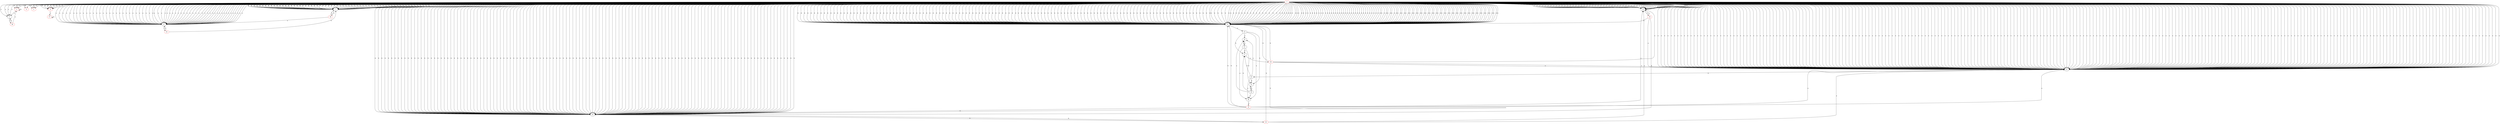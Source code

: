 digraph {
1 -> 2 [label="a"]
1 -> 3 [label="a"]
1 -> 2 [label="a"]
1 -> 3 [label="a"]
1 -> 2 [label="a"]
1 -> 3 [label="a"]
1 -> 2 [label="a"]
1 -> 3 [label="a"]
1 -> 4 [label="b"]
1 -> 5 [label="a"]
1 -> 6 [label="b"]
1 -> 7 [label="b"]
1 -> 8 [label="a"]
1 -> 7 [label="b"]
1 -> 8 [label="a"]
1 -> 7 [label="b"]
1 -> 8 [label="a"]
1 -> 7 [label="b"]
1 -> 8 [label="a"]
1 -> 9 [label="a"]
1 -> 10 [label="b"]
1 -> 11 [label="a"]
1 -> 12 [label="b"]
1 -> 11 [label="a"]
1 -> 12 [label="b"]
1 -> 10 [label="b"]
1 -> 11 [label="a"]
1 -> 12 [label="b"]
1 -> 11 [label="a"]
1 -> 12 [label="b"]
1 -> 9 [label="a"]
1 -> 10 [label="b"]
1 -> 11 [label="a"]
1 -> 12 [label="b"]
1 -> 11 [label="a"]
1 -> 12 [label="b"]
1 -> 10 [label="b"]
1 -> 11 [label="a"]
1 -> 12 [label="b"]
1 -> 11 [label="a"]
1 -> 12 [label="b"]
1 -> 9 [label="a"]
1 -> 10 [label="b"]
1 -> 11 [label="a"]
1 -> 12 [label="b"]
1 -> 11 [label="a"]
1 -> 12 [label="b"]
1 -> 10 [label="b"]
1 -> 11 [label="a"]
1 -> 12 [label="b"]
1 -> 11 [label="a"]
1 -> 12 [label="b"]
1 -> 9 [label="a"]
1 -> 10 [label="b"]
1 -> 11 [label="a"]
1 -> 12 [label="b"]
1 -> 11 [label="a"]
1 -> 12 [label="b"]
1 -> 10 [label="b"]
1 -> 11 [label="a"]
1 -> 12 [label="b"]
1 -> 11 [label="a"]
1 -> 12 [label="b"]
1 -> 7 [label="b"]
1 -> 8 [label="a"]
1 -> 7 [label="b"]
1 -> 8 [label="a"]
1 -> 7 [label="b"]
1 -> 8 [label="a"]
1 -> 7 [label="b"]
1 -> 8 [label="a"]
1 -> 9 [label="a"]
1 -> 10 [label="b"]
1 -> 11 [label="a"]
1 -> 12 [label="b"]
1 -> 11 [label="a"]
1 -> 12 [label="b"]
1 -> 10 [label="b"]
1 -> 11 [label="a"]
1 -> 12 [label="b"]
1 -> 11 [label="a"]
1 -> 12 [label="b"]
1 -> 9 [label="a"]
1 -> 10 [label="b"]
1 -> 11 [label="a"]
1 -> 12 [label="b"]
1 -> 11 [label="a"]
1 -> 12 [label="b"]
1 -> 10 [label="b"]
1 -> 11 [label="a"]
1 -> 12 [label="b"]
1 -> 11 [label="a"]
1 -> 12 [label="b"]
1 -> 9 [label="a"]
1 -> 10 [label="b"]
1 -> 11 [label="a"]
1 -> 12 [label="b"]
1 -> 11 [label="a"]
1 -> 12 [label="b"]
1 -> 10 [label="b"]
1 -> 11 [label="a"]
1 -> 12 [label="b"]
1 -> 11 [label="a"]
1 -> 12 [label="b"]
1 -> 9 [label="a"]
1 -> 10 [label="b"]
1 -> 11 [label="a"]
1 -> 12 [label="b"]
1 -> 11 [label="a"]
1 -> 12 [label="b"]
1 -> 10 [label="b"]
1 -> 11 [label="a"]
1 -> 12 [label="b"]
1 -> 11 [label="a"]
1 -> 12 [label="b"]
1 -> 6 [label="b"]
1 -> 7 [label="b"]
1 -> 8 [label="a"]
1 -> 7 [label="b"]
1 -> 8 [label="a"]
1 -> 7 [label="b"]
1 -> 8 [label="a"]
1 -> 7 [label="b"]
1 -> 8 [label="a"]
1 -> 9 [label="a"]
1 -> 10 [label="b"]
1 -> 11 [label="a"]
1 -> 12 [label="b"]
1 -> 11 [label="a"]
1 -> 12 [label="b"]
1 -> 10 [label="b"]
1 -> 11 [label="a"]
1 -> 12 [label="b"]
1 -> 11 [label="a"]
1 -> 12 [label="b"]
1 -> 9 [label="a"]
1 -> 10 [label="b"]
1 -> 11 [label="a"]
1 -> 12 [label="b"]
1 -> 11 [label="a"]
1 -> 12 [label="b"]
1 -> 10 [label="b"]
1 -> 11 [label="a"]
1 -> 12 [label="b"]
1 -> 11 [label="a"]
1 -> 12 [label="b"]
1 -> 9 [label="a"]
1 -> 10 [label="b"]
1 -> 11 [label="a"]
1 -> 12 [label="b"]
1 -> 11 [label="a"]
1 -> 12 [label="b"]
1 -> 10 [label="b"]
1 -> 11 [label="a"]
1 -> 12 [label="b"]
1 -> 11 [label="a"]
1 -> 12 [label="b"]
1 -> 9 [label="a"]
1 -> 10 [label="b"]
1 -> 11 [label="a"]
1 -> 12 [label="b"]
1 -> 11 [label="a"]
1 -> 12 [label="b"]
1 -> 10 [label="b"]
1 -> 11 [label="a"]
1 -> 12 [label="b"]
1 -> 11 [label="a"]
1 -> 12 [label="b"]
1 -> 7 [label="b"]
1 -> 8 [label="a"]
1 -> 7 [label="b"]
1 -> 8 [label="a"]
1 -> 7 [label="b"]
1 -> 8 [label="a"]
1 -> 7 [label="b"]
1 -> 8 [label="a"]
1 -> 9 [label="a"]
1 -> 10 [label="b"]
1 -> 11 [label="a"]
1 -> 12 [label="b"]
1 -> 11 [label="a"]
1 -> 12 [label="b"]
1 -> 10 [label="b"]
1 -> 11 [label="a"]
1 -> 12 [label="b"]
1 -> 11 [label="a"]
1 -> 12 [label="b"]
1 -> 9 [label="a"]
1 -> 10 [label="b"]
1 -> 11 [label="a"]
1 -> 12 [label="b"]
1 -> 11 [label="a"]
1 -> 12 [label="b"]
1 -> 10 [label="b"]
1 -> 11 [label="a"]
1 -> 12 [label="b"]
1 -> 11 [label="a"]
1 -> 12 [label="b"]
1 -> 9 [label="a"]
1 -> 10 [label="b"]
1 -> 11 [label="a"]
1 -> 12 [label="b"]
1 -> 11 [label="a"]
1 -> 12 [label="b"]
1 -> 10 [label="b"]
1 -> 11 [label="a"]
1 -> 12 [label="b"]
1 -> 11 [label="a"]
1 -> 12 [label="b"]
1 -> 9 [label="a"]
1 -> 10 [label="b"]
1 -> 11 [label="a"]
1 -> 12 [label="b"]
1 -> 11 [label="a"]
1 -> 12 [label="b"]
1 -> 10 [label="b"]
1 -> 11 [label="a"]
1 -> 12 [label="b"]
1 -> 11 [label="a"]
1 -> 12 [label="b"]
1 -> 5 [label="a"]
1 -> 6 [label="b"]
1 -> 7 [label="b"]
1 -> 8 [label="a"]
1 -> 7 [label="b"]
1 -> 8 [label="a"]
1 -> 7 [label="b"]
1 -> 8 [label="a"]
1 -> 7 [label="b"]
1 -> 8 [label="a"]
1 -> 9 [label="a"]
1 -> 10 [label="b"]
1 -> 11 [label="a"]
1 -> 12 [label="b"]
1 -> 11 [label="a"]
1 -> 12 [label="b"]
1 -> 10 [label="b"]
1 -> 11 [label="a"]
1 -> 12 [label="b"]
1 -> 11 [label="a"]
1 -> 12 [label="b"]
1 -> 9 [label="a"]
1 -> 10 [label="b"]
1 -> 11 [label="a"]
1 -> 12 [label="b"]
1 -> 11 [label="a"]
1 -> 12 [label="b"]
1 -> 10 [label="b"]
1 -> 11 [label="a"]
1 -> 12 [label="b"]
1 -> 11 [label="a"]
1 -> 12 [label="b"]
1 -> 9 [label="a"]
1 -> 10 [label="b"]
1 -> 11 [label="a"]
1 -> 12 [label="b"]
1 -> 11 [label="a"]
1 -> 12 [label="b"]
1 -> 10 [label="b"]
1 -> 11 [label="a"]
1 -> 12 [label="b"]
1 -> 11 [label="a"]
1 -> 12 [label="b"]
1 -> 9 [label="a"]
1 -> 10 [label="b"]
1 -> 11 [label="a"]
1 -> 12 [label="b"]
1 -> 11 [label="a"]
1 -> 12 [label="b"]
1 -> 10 [label="b"]
1 -> 11 [label="a"]
1 -> 12 [label="b"]
1 -> 11 [label="a"]
1 -> 12 [label="b"]
1 -> 7 [label="b"]
1 -> 8 [label="a"]
1 -> 7 [label="b"]
1 -> 8 [label="a"]
1 -> 7 [label="b"]
1 -> 8 [label="a"]
1 -> 7 [label="b"]
1 -> 8 [label="a"]
1 -> 9 [label="a"]
1 -> 10 [label="b"]
1 -> 11 [label="a"]
1 -> 12 [label="b"]
1 -> 11 [label="a"]
1 -> 12 [label="b"]
1 -> 10 [label="b"]
1 -> 11 [label="a"]
1 -> 12 [label="b"]
1 -> 11 [label="a"]
1 -> 12 [label="b"]
1 -> 9 [label="a"]
1 -> 10 [label="b"]
1 -> 11 [label="a"]
1 -> 12 [label="b"]
1 -> 11 [label="a"]
1 -> 12 [label="b"]
1 -> 10 [label="b"]
1 -> 11 [label="a"]
1 -> 12 [label="b"]
1 -> 11 [label="a"]
1 -> 12 [label="b"]
1 -> 9 [label="a"]
1 -> 10 [label="b"]
1 -> 11 [label="a"]
1 -> 12 [label="b"]
1 -> 11 [label="a"]
1 -> 12 [label="b"]
1 -> 10 [label="b"]
1 -> 11 [label="a"]
1 -> 12 [label="b"]
1 -> 11 [label="a"]
1 -> 12 [label="b"]
1 -> 9 [label="a"]
1 -> 10 [label="b"]
1 -> 11 [label="a"]
1 -> 12 [label="b"]
1 -> 11 [label="a"]
1 -> 12 [label="b"]
1 -> 10 [label="b"]
1 -> 11 [label="a"]
1 -> 12 [label="b"]
1 -> 11 [label="a"]
1 -> 12 [label="b"]
1 -> 6 [label="b"]
1 -> 7 [label="b"]
1 -> 8 [label="a"]
1 -> 7 [label="b"]
1 -> 8 [label="a"]
1 -> 7 [label="b"]
1 -> 8 [label="a"]
1 -> 7 [label="b"]
1 -> 8 [label="a"]
1 -> 9 [label="a"]
1 -> 10 [label="b"]
1 -> 11 [label="a"]
1 -> 12 [label="b"]
1 -> 11 [label="a"]
1 -> 12 [label="b"]
1 -> 10 [label="b"]
1 -> 11 [label="a"]
1 -> 12 [label="b"]
1 -> 11 [label="a"]
1 -> 12 [label="b"]
1 -> 9 [label="a"]
1 -> 10 [label="b"]
1 -> 11 [label="a"]
1 -> 12 [label="b"]
1 -> 11 [label="a"]
1 -> 12 [label="b"]
1 -> 10 [label="b"]
1 -> 11 [label="a"]
1 -> 12 [label="b"]
1 -> 11 [label="a"]
1 -> 12 [label="b"]
1 -> 9 [label="a"]
1 -> 10 [label="b"]
1 -> 11 [label="a"]
1 -> 12 [label="b"]
1 -> 11 [label="a"]
1 -> 12 [label="b"]
1 -> 10 [label="b"]
1 -> 11 [label="a"]
1 -> 12 [label="b"]
1 -> 11 [label="a"]
1 -> 12 [label="b"]
1 -> 9 [label="a"]
1 -> 10 [label="b"]
1 -> 11 [label="a"]
1 -> 12 [label="b"]
1 -> 11 [label="a"]
1 -> 12 [label="b"]
1 -> 10 [label="b"]
1 -> 11 [label="a"]
1 -> 12 [label="b"]
1 -> 11 [label="a"]
1 -> 12 [label="b"]
1 -> 7 [label="b"]
1 -> 8 [label="a"]
1 -> 7 [label="b"]
1 -> 8 [label="a"]
1 -> 7 [label="b"]
1 -> 8 [label="a"]
1 -> 7 [label="b"]
1 -> 8 [label="a"]
1 -> 9 [label="a"]
1 -> 10 [label="b"]
1 -> 11 [label="a"]
1 -> 12 [label="b"]
1 -> 11 [label="a"]
1 -> 12 [label="b"]
1 -> 10 [label="b"]
1 -> 11 [label="a"]
1 -> 12 [label="b"]
1 -> 11 [label="a"]
1 -> 12 [label="b"]
1 -> 9 [label="a"]
1 -> 10 [label="b"]
1 -> 11 [label="a"]
1 -> 12 [label="b"]
1 -> 11 [label="a"]
1 -> 12 [label="b"]
1 -> 10 [label="b"]
1 -> 11 [label="a"]
1 -> 12 [label="b"]
1 -> 11 [label="a"]
1 -> 12 [label="b"]
1 -> 9 [label="a"]
1 -> 10 [label="b"]
1 -> 11 [label="a"]
1 -> 12 [label="b"]
1 -> 11 [label="a"]
1 -> 12 [label="b"]
1 -> 10 [label="b"]
1 -> 11 [label="a"]
1 -> 12 [label="b"]
1 -> 11 [label="a"]
1 -> 12 [label="b"]
1 -> 9 [label="a"]
1 -> 10 [label="b"]
1 -> 11 [label="a"]
1 -> 12 [label="b"]
1 -> 11 [label="a"]
1 -> 12 [label="b"]
1 -> 10 [label="b"]
1 -> 11 [label="a"]
1 -> 12 [label="b"]
1 -> 11 [label="a"]
1 -> 12 [label="b"]
1 -> 4 [label="b"]
1 -> 5 [label="a"]
1 -> 6 [label="b"]
1 -> 7 [label="b"]
1 -> 8 [label="a"]
1 -> 7 [label="b"]
1 -> 8 [label="a"]
1 -> 7 [label="b"]
1 -> 8 [label="a"]
1 -> 7 [label="b"]
1 -> 8 [label="a"]
1 -> 9 [label="a"]
1 -> 10 [label="b"]
1 -> 11 [label="a"]
1 -> 12 [label="b"]
1 -> 11 [label="a"]
1 -> 12 [label="b"]
1 -> 10 [label="b"]
1 -> 11 [label="a"]
1 -> 12 [label="b"]
1 -> 11 [label="a"]
1 -> 12 [label="b"]
1 -> 9 [label="a"]
1 -> 10 [label="b"]
1 -> 11 [label="a"]
1 -> 12 [label="b"]
1 -> 11 [label="a"]
1 -> 12 [label="b"]
1 -> 10 [label="b"]
1 -> 11 [label="a"]
1 -> 12 [label="b"]
1 -> 11 [label="a"]
1 -> 12 [label="b"]
1 -> 9 [label="a"]
1 -> 10 [label="b"]
1 -> 11 [label="a"]
1 -> 12 [label="b"]
1 -> 11 [label="a"]
1 -> 12 [label="b"]
1 -> 10 [label="b"]
1 -> 11 [label="a"]
1 -> 12 [label="b"]
1 -> 11 [label="a"]
1 -> 12 [label="b"]
1 -> 9 [label="a"]
1 -> 10 [label="b"]
1 -> 11 [label="a"]
1 -> 12 [label="b"]
1 -> 11 [label="a"]
1 -> 12 [label="b"]
1 -> 10 [label="b"]
1 -> 11 [label="a"]
1 -> 12 [label="b"]
1 -> 11 [label="a"]
1 -> 12 [label="b"]
1 -> 7 [label="b"]
1 -> 8 [label="a"]
1 -> 7 [label="b"]
1 -> 8 [label="a"]
1 -> 7 [label="b"]
1 -> 8 [label="a"]
1 -> 7 [label="b"]
1 -> 8 [label="a"]
1 -> 9 [label="a"]
1 -> 10 [label="b"]
1 -> 11 [label="a"]
1 -> 12 [label="b"]
1 -> 11 [label="a"]
1 -> 12 [label="b"]
1 -> 10 [label="b"]
1 -> 11 [label="a"]
1 -> 12 [label="b"]
1 -> 11 [label="a"]
1 -> 12 [label="b"]
1 -> 9 [label="a"]
1 -> 10 [label="b"]
1 -> 11 [label="a"]
1 -> 12 [label="b"]
1 -> 11 [label="a"]
1 -> 12 [label="b"]
1 -> 10 [label="b"]
1 -> 11 [label="a"]
1 -> 12 [label="b"]
1 -> 11 [label="a"]
1 -> 12 [label="b"]
1 -> 9 [label="a"]
1 -> 10 [label="b"]
1 -> 11 [label="a"]
1 -> 12 [label="b"]
1 -> 11 [label="a"]
1 -> 12 [label="b"]
1 -> 10 [label="b"]
1 -> 11 [label="a"]
1 -> 12 [label="b"]
1 -> 11 [label="a"]
1 -> 12 [label="b"]
1 -> 9 [label="a"]
1 -> 10 [label="b"]
1 -> 11 [label="a"]
1 -> 12 [label="b"]
1 -> 11 [label="a"]
1 -> 12 [label="b"]
1 -> 10 [label="b"]
1 -> 11 [label="a"]
1 -> 12 [label="b"]
1 -> 11 [label="a"]
1 -> 12 [label="b"]
1 -> 6 [label="b"]
1 -> 7 [label="b"]
1 -> 8 [label="a"]
1 -> 7 [label="b"]
1 -> 8 [label="a"]
1 -> 7 [label="b"]
1 -> 8 [label="a"]
1 -> 7 [label="b"]
1 -> 8 [label="a"]
1 -> 9 [label="a"]
1 -> 10 [label="b"]
1 -> 11 [label="a"]
1 -> 12 [label="b"]
1 -> 11 [label="a"]
1 -> 12 [label="b"]
1 -> 10 [label="b"]
1 -> 11 [label="a"]
1 -> 12 [label="b"]
1 -> 11 [label="a"]
1 -> 12 [label="b"]
1 -> 9 [label="a"]
1 -> 10 [label="b"]
1 -> 11 [label="a"]
1 -> 12 [label="b"]
1 -> 11 [label="a"]
1 -> 12 [label="b"]
1 -> 10 [label="b"]
1 -> 11 [label="a"]
1 -> 12 [label="b"]
1 -> 11 [label="a"]
1 -> 12 [label="b"]
1 -> 9 [label="a"]
1 -> 10 [label="b"]
1 -> 11 [label="a"]
1 -> 12 [label="b"]
1 -> 11 [label="a"]
1 -> 12 [label="b"]
1 -> 10 [label="b"]
1 -> 11 [label="a"]
1 -> 12 [label="b"]
1 -> 11 [label="a"]
1 -> 12 [label="b"]
1 -> 9 [label="a"]
1 -> 10 [label="b"]
1 -> 11 [label="a"]
1 -> 12 [label="b"]
1 -> 11 [label="a"]
1 -> 12 [label="b"]
1 -> 10 [label="b"]
1 -> 11 [label="a"]
1 -> 12 [label="b"]
1 -> 11 [label="a"]
1 -> 12 [label="b"]
1 -> 7 [label="b"]
1 -> 8 [label="a"]
1 -> 7 [label="b"]
1 -> 8 [label="a"]
1 -> 7 [label="b"]
1 -> 8 [label="a"]
1 -> 7 [label="b"]
1 -> 8 [label="a"]
1 -> 9 [label="a"]
1 -> 10 [label="b"]
1 -> 11 [label="a"]
1 -> 12 [label="b"]
1 -> 11 [label="a"]
1 -> 12 [label="b"]
1 -> 10 [label="b"]
1 -> 11 [label="a"]
1 -> 12 [label="b"]
1 -> 11 [label="a"]
1 -> 12 [label="b"]
1 -> 9 [label="a"]
1 -> 10 [label="b"]
1 -> 11 [label="a"]
1 -> 12 [label="b"]
1 -> 11 [label="a"]
1 -> 12 [label="b"]
1 -> 10 [label="b"]
1 -> 11 [label="a"]
1 -> 12 [label="b"]
1 -> 11 [label="a"]
1 -> 12 [label="b"]
1 -> 9 [label="a"]
1 -> 10 [label="b"]
1 -> 11 [label="a"]
1 -> 12 [label="b"]
1 -> 11 [label="a"]
1 -> 12 [label="b"]
1 -> 10 [label="b"]
1 -> 11 [label="a"]
1 -> 12 [label="b"]
1 -> 11 [label="a"]
1 -> 12 [label="b"]
1 -> 9 [label="a"]
1 -> 10 [label="b"]
1 -> 11 [label="a"]
1 -> 12 [label="b"]
1 -> 11 [label="a"]
1 -> 12 [label="b"]
1 -> 10 [label="b"]
1 -> 11 [label="a"]
1 -> 12 [label="b"]
1 -> 11 [label="a"]
1 -> 12 [label="b"]
1 -> 5 [label="a"]
1 -> 6 [label="b"]
1 -> 7 [label="b"]
1 -> 8 [label="a"]
1 -> 7 [label="b"]
1 -> 8 [label="a"]
1 -> 7 [label="b"]
1 -> 8 [label="a"]
1 -> 7 [label="b"]
1 -> 8 [label="a"]
1 -> 9 [label="a"]
1 -> 10 [label="b"]
1 -> 11 [label="a"]
1 -> 12 [label="b"]
1 -> 11 [label="a"]
1 -> 12 [label="b"]
1 -> 10 [label="b"]
1 -> 11 [label="a"]
1 -> 12 [label="b"]
1 -> 11 [label="a"]
1 -> 12 [label="b"]
1 -> 9 [label="a"]
1 -> 10 [label="b"]
1 -> 11 [label="a"]
1 -> 12 [label="b"]
1 -> 11 [label="a"]
1 -> 12 [label="b"]
1 -> 10 [label="b"]
1 -> 11 [label="a"]
1 -> 12 [label="b"]
1 -> 11 [label="a"]
1 -> 12 [label="b"]
1 -> 9 [label="a"]
1 -> 10 [label="b"]
1 -> 11 [label="a"]
1 -> 12 [label="b"]
1 -> 11 [label="a"]
1 -> 12 [label="b"]
1 -> 10 [label="b"]
1 -> 11 [label="a"]
1 -> 12 [label="b"]
1 -> 11 [label="a"]
1 -> 12 [label="b"]
1 -> 9 [label="a"]
1 -> 10 [label="b"]
1 -> 11 [label="a"]
1 -> 12 [label="b"]
1 -> 11 [label="a"]
1 -> 12 [label="b"]
1 -> 10 [label="b"]
1 -> 11 [label="a"]
1 -> 12 [label="b"]
1 -> 11 [label="a"]
1 -> 12 [label="b"]
1 -> 7 [label="b"]
1 -> 8 [label="a"]
1 -> 7 [label="b"]
1 -> 8 [label="a"]
1 -> 7 [label="b"]
1 -> 8 [label="a"]
1 -> 7 [label="b"]
1 -> 8 [label="a"]
1 -> 9 [label="a"]
1 -> 10 [label="b"]
1 -> 11 [label="a"]
1 -> 12 [label="b"]
1 -> 11 [label="a"]
1 -> 12 [label="b"]
1 -> 10 [label="b"]
1 -> 11 [label="a"]
1 -> 12 [label="b"]
1 -> 11 [label="a"]
1 -> 12 [label="b"]
1 -> 9 [label="a"]
1 -> 10 [label="b"]
1 -> 11 [label="a"]
1 -> 12 [label="b"]
1 -> 11 [label="a"]
1 -> 12 [label="b"]
1 -> 10 [label="b"]
1 -> 11 [label="a"]
1 -> 12 [label="b"]
1 -> 11 [label="a"]
1 -> 12 [label="b"]
1 -> 9 [label="a"]
1 -> 10 [label="b"]
1 -> 11 [label="a"]
1 -> 12 [label="b"]
1 -> 11 [label="a"]
1 -> 12 [label="b"]
1 -> 10 [label="b"]
1 -> 11 [label="a"]
1 -> 12 [label="b"]
1 -> 11 [label="a"]
1 -> 12 [label="b"]
1 -> 9 [label="a"]
1 -> 10 [label="b"]
1 -> 11 [label="a"]
1 -> 12 [label="b"]
1 -> 11 [label="a"]
1 -> 12 [label="b"]
1 -> 10 [label="b"]
1 -> 11 [label="a"]
1 -> 12 [label="b"]
1 -> 11 [label="a"]
1 -> 12 [label="b"]
1 -> 6 [label="b"]
1 -> 7 [label="b"]
1 -> 8 [label="a"]
1 -> 7 [label="b"]
1 -> 8 [label="a"]
1 -> 7 [label="b"]
1 -> 8 [label="a"]
1 -> 7 [label="b"]
1 -> 8 [label="a"]
1 -> 9 [label="a"]
1 -> 10 [label="b"]
1 -> 11 [label="a"]
1 -> 12 [label="b"]
1 -> 11 [label="a"]
1 -> 12 [label="b"]
1 -> 10 [label="b"]
1 -> 11 [label="a"]
1 -> 12 [label="b"]
1 -> 11 [label="a"]
1 -> 12 [label="b"]
1 -> 9 [label="a"]
1 -> 10 [label="b"]
1 -> 11 [label="a"]
1 -> 12 [label="b"]
1 -> 11 [label="a"]
1 -> 12 [label="b"]
1 -> 10 [label="b"]
1 -> 11 [label="a"]
1 -> 12 [label="b"]
1 -> 11 [label="a"]
1 -> 12 [label="b"]
1 -> 9 [label="a"]
1 -> 10 [label="b"]
1 -> 11 [label="a"]
1 -> 12 [label="b"]
1 -> 11 [label="a"]
1 -> 12 [label="b"]
1 -> 10 [label="b"]
1 -> 11 [label="a"]
1 -> 12 [label="b"]
1 -> 11 [label="a"]
1 -> 12 [label="b"]
1 -> 9 [label="a"]
1 -> 10 [label="b"]
1 -> 11 [label="a"]
1 -> 12 [label="b"]
1 -> 11 [label="a"]
1 -> 12 [label="b"]
1 -> 10 [label="b"]
1 -> 11 [label="a"]
1 -> 12 [label="b"]
1 -> 11 [label="a"]
1 -> 12 [label="b"]
1 -> 7 [label="b"]
1 -> 8 [label="a"]
1 -> 7 [label="b"]
1 -> 8 [label="a"]
1 -> 7 [label="b"]
1 -> 8 [label="a"]
1 -> 7 [label="b"]
1 -> 8 [label="a"]
1 -> 9 [label="a"]
1 -> 10 [label="b"]
1 -> 11 [label="a"]
1 -> 12 [label="b"]
1 -> 11 [label="a"]
1 -> 12 [label="b"]
1 -> 10 [label="b"]
1 -> 11 [label="a"]
1 -> 12 [label="b"]
1 -> 11 [label="a"]
1 -> 12 [label="b"]
1 -> 9 [label="a"]
1 -> 10 [label="b"]
1 -> 11 [label="a"]
1 -> 12 [label="b"]
1 -> 11 [label="a"]
1 -> 12 [label="b"]
1 -> 10 [label="b"]
1 -> 11 [label="a"]
1 -> 12 [label="b"]
1 -> 11 [label="a"]
1 -> 12 [label="b"]
1 -> 9 [label="a"]
1 -> 10 [label="b"]
1 -> 11 [label="a"]
1 -> 12 [label="b"]
1 -> 11 [label="a"]
1 -> 12 [label="b"]
1 -> 10 [label="b"]
1 -> 11 [label="a"]
1 -> 12 [label="b"]
1 -> 11 [label="a"]
1 -> 12 [label="b"]
1 -> 9 [label="a"]
1 -> 10 [label="b"]
1 -> 11 [label="a"]
1 -> 12 [label="b"]
1 -> 11 [label="a"]
1 -> 12 [label="b"]
1 -> 10 [label="b"]
1 -> 11 [label="a"]
1 -> 12 [label="b"]
1 -> 11 [label="a"]
1 -> 12 [label="b"]
1 [color="red"]
12 -> 13 [label="a"]
13 -> 14 [label="a"]
13 -> 15 [label="b"]
13 -> 16 [label="a"]
13 -> 17 [label="b"]
17 -> 18 [label="a"]
18 -> 9 [label="a"]
18 -> 10 [label="b"]
18 -> 11 [label="a"]
18 -> 12 [label="b"]
18 -> 11 [label="a"]
18 -> 12 [label="b"]
18 [color="red"]
16 -> 19 [label="b"]
19 -> 9 [label="a"]
19 -> 10 [label="b"]
19 -> 11 [label="a"]
19 -> 12 [label="b"]
19 -> 11 [label="a"]
19 -> 12 [label="b"]
19 [color="red"]
15 -> 20 [label="b"]
20 -> 14 [label="a"]
20 -> 15 [label="b"]
20 -> 16 [label="a"]
20 -> 17 [label="b"]
14 -> 21 [label="a"]
21 -> 14 [label="a"]
21 -> 15 [label="b"]
21 -> 16 [label="a"]
21 -> 17 [label="b"]
11 -> 22 [label="b"]
22 -> 14 [label="a"]
22 -> 15 [label="b"]
22 -> 16 [label="a"]
22 -> 17 [label="b"]
10 -> 23 [label="b"]
23 -> 9 [label="a"]
23 -> 10 [label="b"]
23 -> 11 [label="a"]
23 -> 12 [label="b"]
23 [color="red"]
9 -> 24 [label="a"]
24 -> 9 [label="a"]
24 -> 10 [label="b"]
24 -> 11 [label="a"]
24 -> 12 [label="b"]
24 [color="red"]
8 -> 25 [label="a"]
25 -> 7 [label="b"]
25 -> 8 [label="a"]
25 [color="red"]
7 -> 26 [label="b"]
26 -> 7 [label="b"]
26 -> 8 [label="a"]
26 [color="red"]
6 -> 27 [label="a"]
6 [color="red"]
27 -> 27 [label="a"]
27 [color="red"]
5 [color="red"]
4 [color="red"]
3 -> 28 [label="a"]
28 -> 2 [label="a"]
28 -> 3 [label="a"]
28 [color="red"]
2 -> 2 [label="a"]
2 -> 3 [label="a"]
2 [color="red"]
}

